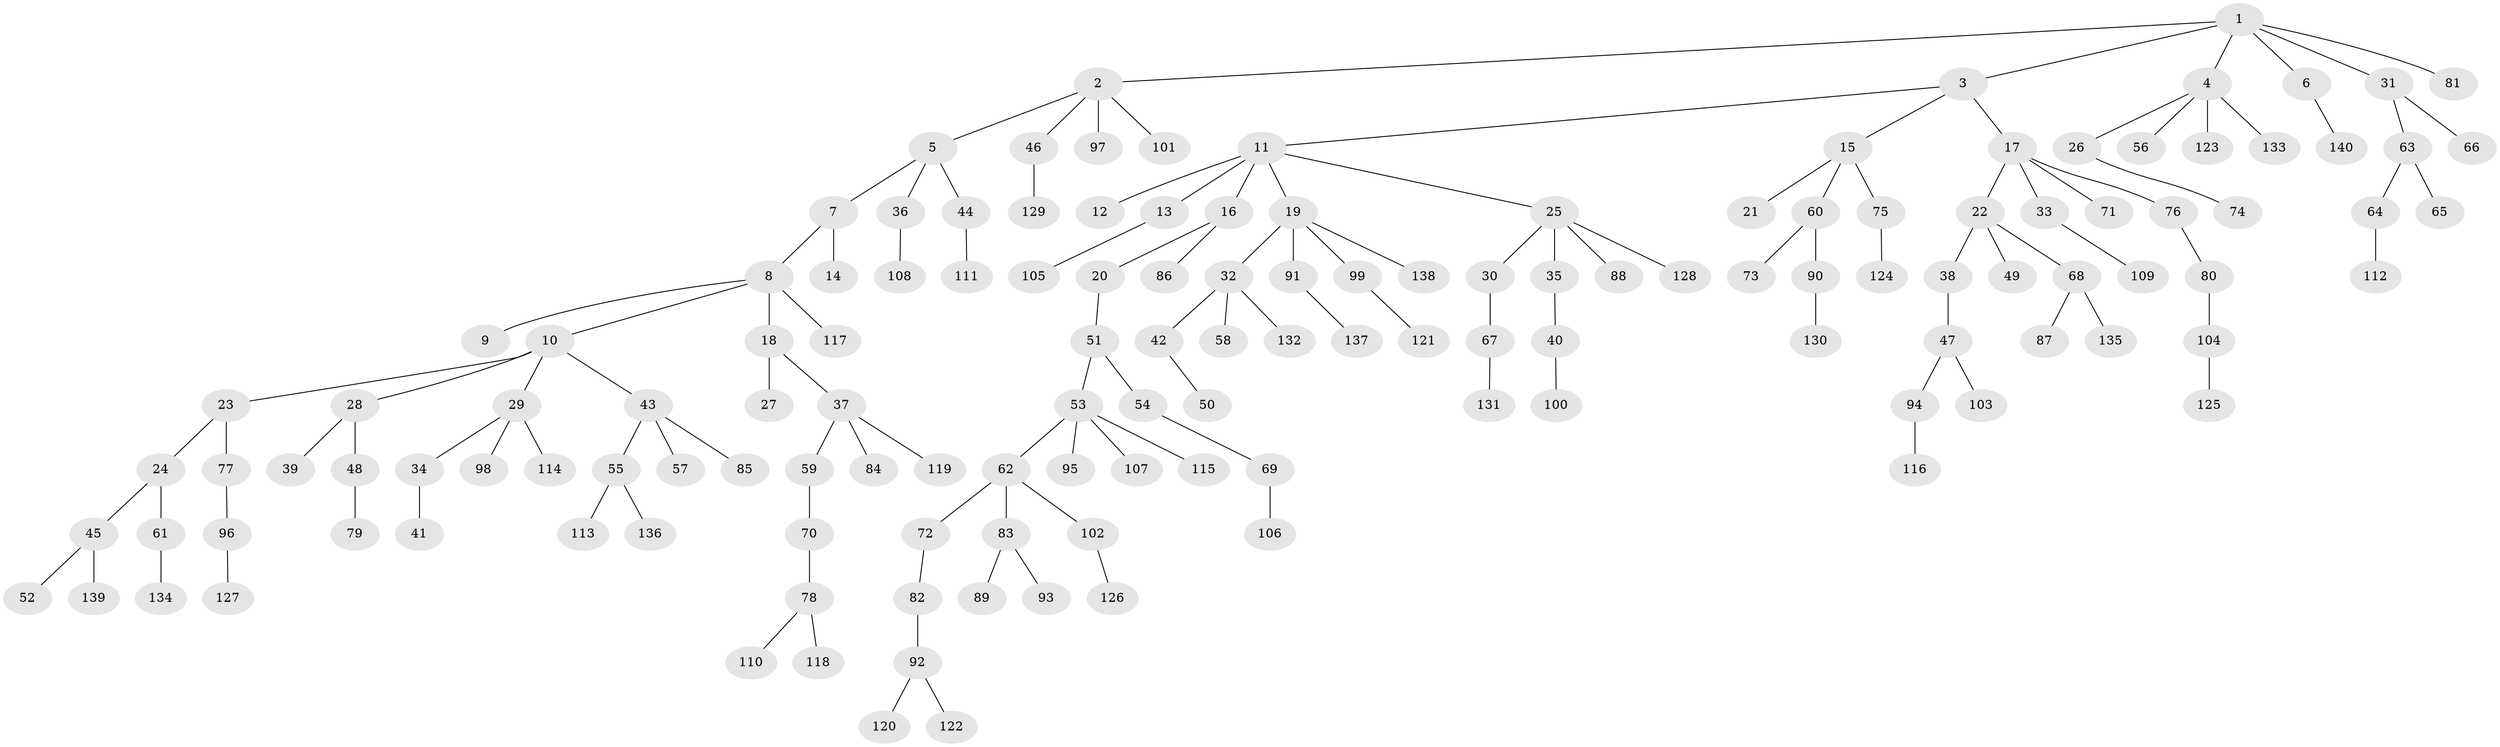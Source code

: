 // coarse degree distribution, {5: 0.046511627906976744, 1: 0.4418604651162791, 4: 0.06976744186046512, 2: 0.32558139534883723, 3: 0.11627906976744186}
// Generated by graph-tools (version 1.1) at 2025/37/03/04/25 23:37:23]
// undirected, 140 vertices, 139 edges
graph export_dot {
  node [color=gray90,style=filled];
  1;
  2;
  3;
  4;
  5;
  6;
  7;
  8;
  9;
  10;
  11;
  12;
  13;
  14;
  15;
  16;
  17;
  18;
  19;
  20;
  21;
  22;
  23;
  24;
  25;
  26;
  27;
  28;
  29;
  30;
  31;
  32;
  33;
  34;
  35;
  36;
  37;
  38;
  39;
  40;
  41;
  42;
  43;
  44;
  45;
  46;
  47;
  48;
  49;
  50;
  51;
  52;
  53;
  54;
  55;
  56;
  57;
  58;
  59;
  60;
  61;
  62;
  63;
  64;
  65;
  66;
  67;
  68;
  69;
  70;
  71;
  72;
  73;
  74;
  75;
  76;
  77;
  78;
  79;
  80;
  81;
  82;
  83;
  84;
  85;
  86;
  87;
  88;
  89;
  90;
  91;
  92;
  93;
  94;
  95;
  96;
  97;
  98;
  99;
  100;
  101;
  102;
  103;
  104;
  105;
  106;
  107;
  108;
  109;
  110;
  111;
  112;
  113;
  114;
  115;
  116;
  117;
  118;
  119;
  120;
  121;
  122;
  123;
  124;
  125;
  126;
  127;
  128;
  129;
  130;
  131;
  132;
  133;
  134;
  135;
  136;
  137;
  138;
  139;
  140;
  1 -- 2;
  1 -- 3;
  1 -- 4;
  1 -- 6;
  1 -- 31;
  1 -- 81;
  2 -- 5;
  2 -- 46;
  2 -- 97;
  2 -- 101;
  3 -- 11;
  3 -- 15;
  3 -- 17;
  4 -- 26;
  4 -- 56;
  4 -- 123;
  4 -- 133;
  5 -- 7;
  5 -- 36;
  5 -- 44;
  6 -- 140;
  7 -- 8;
  7 -- 14;
  8 -- 9;
  8 -- 10;
  8 -- 18;
  8 -- 117;
  10 -- 23;
  10 -- 28;
  10 -- 29;
  10 -- 43;
  11 -- 12;
  11 -- 13;
  11 -- 16;
  11 -- 19;
  11 -- 25;
  13 -- 105;
  15 -- 21;
  15 -- 60;
  15 -- 75;
  16 -- 20;
  16 -- 86;
  17 -- 22;
  17 -- 33;
  17 -- 71;
  17 -- 76;
  18 -- 27;
  18 -- 37;
  19 -- 32;
  19 -- 91;
  19 -- 99;
  19 -- 138;
  20 -- 51;
  22 -- 38;
  22 -- 49;
  22 -- 68;
  23 -- 24;
  23 -- 77;
  24 -- 45;
  24 -- 61;
  25 -- 30;
  25 -- 35;
  25 -- 88;
  25 -- 128;
  26 -- 74;
  28 -- 39;
  28 -- 48;
  29 -- 34;
  29 -- 98;
  29 -- 114;
  30 -- 67;
  31 -- 63;
  31 -- 66;
  32 -- 42;
  32 -- 58;
  32 -- 132;
  33 -- 109;
  34 -- 41;
  35 -- 40;
  36 -- 108;
  37 -- 59;
  37 -- 84;
  37 -- 119;
  38 -- 47;
  40 -- 100;
  42 -- 50;
  43 -- 55;
  43 -- 57;
  43 -- 85;
  44 -- 111;
  45 -- 52;
  45 -- 139;
  46 -- 129;
  47 -- 94;
  47 -- 103;
  48 -- 79;
  51 -- 53;
  51 -- 54;
  53 -- 62;
  53 -- 95;
  53 -- 107;
  53 -- 115;
  54 -- 69;
  55 -- 113;
  55 -- 136;
  59 -- 70;
  60 -- 73;
  60 -- 90;
  61 -- 134;
  62 -- 72;
  62 -- 83;
  62 -- 102;
  63 -- 64;
  63 -- 65;
  64 -- 112;
  67 -- 131;
  68 -- 87;
  68 -- 135;
  69 -- 106;
  70 -- 78;
  72 -- 82;
  75 -- 124;
  76 -- 80;
  77 -- 96;
  78 -- 110;
  78 -- 118;
  80 -- 104;
  82 -- 92;
  83 -- 89;
  83 -- 93;
  90 -- 130;
  91 -- 137;
  92 -- 120;
  92 -- 122;
  94 -- 116;
  96 -- 127;
  99 -- 121;
  102 -- 126;
  104 -- 125;
}

